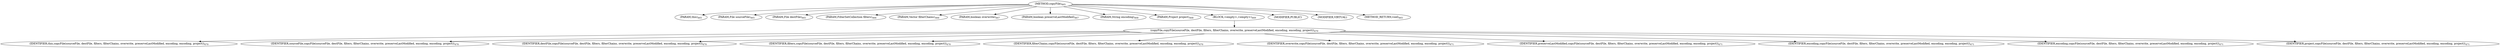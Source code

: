digraph "copyFile" {  
"544" [label = <(METHOD,copyFile)<SUB>465</SUB>> ]
"34" [label = <(PARAM,this)<SUB>465</SUB>> ]
"545" [label = <(PARAM,File sourceFile)<SUB>465</SUB>> ]
"546" [label = <(PARAM,File destFile)<SUB>465</SUB>> ]
"547" [label = <(PARAM,FilterSetCollection filters)<SUB>466</SUB>> ]
"548" [label = <(PARAM,Vector filterChains)<SUB>466</SUB>> ]
"549" [label = <(PARAM,boolean overwrite)<SUB>467</SUB>> ]
"550" [label = <(PARAM,boolean preserveLastModified)<SUB>467</SUB>> ]
"551" [label = <(PARAM,String encoding)<SUB>468</SUB>> ]
"552" [label = <(PARAM,Project project)<SUB>468</SUB>> ]
"553" [label = <(BLOCK,&lt;empty&gt;,&lt;empty&gt;)<SUB>469</SUB>> ]
"554" [label = <(copyFile,copyFile(sourceFile, destFile, filters, filterChains, overwrite, preserveLastModified, encoding, encoding, project))<SUB>470</SUB>> ]
"33" [label = <(IDENTIFIER,this,copyFile(sourceFile, destFile, filters, filterChains, overwrite, preserveLastModified, encoding, encoding, project))<SUB>470</SUB>> ]
"555" [label = <(IDENTIFIER,sourceFile,copyFile(sourceFile, destFile, filters, filterChains, overwrite, preserveLastModified, encoding, encoding, project))<SUB>470</SUB>> ]
"556" [label = <(IDENTIFIER,destFile,copyFile(sourceFile, destFile, filters, filterChains, overwrite, preserveLastModified, encoding, encoding, project))<SUB>470</SUB>> ]
"557" [label = <(IDENTIFIER,filters,copyFile(sourceFile, destFile, filters, filterChains, overwrite, preserveLastModified, encoding, encoding, project))<SUB>470</SUB>> ]
"558" [label = <(IDENTIFIER,filterChains,copyFile(sourceFile, destFile, filters, filterChains, overwrite, preserveLastModified, encoding, encoding, project))<SUB>470</SUB>> ]
"559" [label = <(IDENTIFIER,overwrite,copyFile(sourceFile, destFile, filters, filterChains, overwrite, preserveLastModified, encoding, encoding, project))<SUB>471</SUB>> ]
"560" [label = <(IDENTIFIER,preserveLastModified,copyFile(sourceFile, destFile, filters, filterChains, overwrite, preserveLastModified, encoding, encoding, project))<SUB>471</SUB>> ]
"561" [label = <(IDENTIFIER,encoding,copyFile(sourceFile, destFile, filters, filterChains, overwrite, preserveLastModified, encoding, encoding, project))<SUB>471</SUB>> ]
"562" [label = <(IDENTIFIER,encoding,copyFile(sourceFile, destFile, filters, filterChains, overwrite, preserveLastModified, encoding, encoding, project))<SUB>471</SUB>> ]
"563" [label = <(IDENTIFIER,project,copyFile(sourceFile, destFile, filters, filterChains, overwrite, preserveLastModified, encoding, encoding, project))<SUB>471</SUB>> ]
"564" [label = <(MODIFIER,PUBLIC)> ]
"565" [label = <(MODIFIER,VIRTUAL)> ]
"566" [label = <(METHOD_RETURN,void)<SUB>465</SUB>> ]
  "544" -> "34" 
  "544" -> "545" 
  "544" -> "546" 
  "544" -> "547" 
  "544" -> "548" 
  "544" -> "549" 
  "544" -> "550" 
  "544" -> "551" 
  "544" -> "552" 
  "544" -> "553" 
  "544" -> "564" 
  "544" -> "565" 
  "544" -> "566" 
  "553" -> "554" 
  "554" -> "33" 
  "554" -> "555" 
  "554" -> "556" 
  "554" -> "557" 
  "554" -> "558" 
  "554" -> "559" 
  "554" -> "560" 
  "554" -> "561" 
  "554" -> "562" 
  "554" -> "563" 
}
